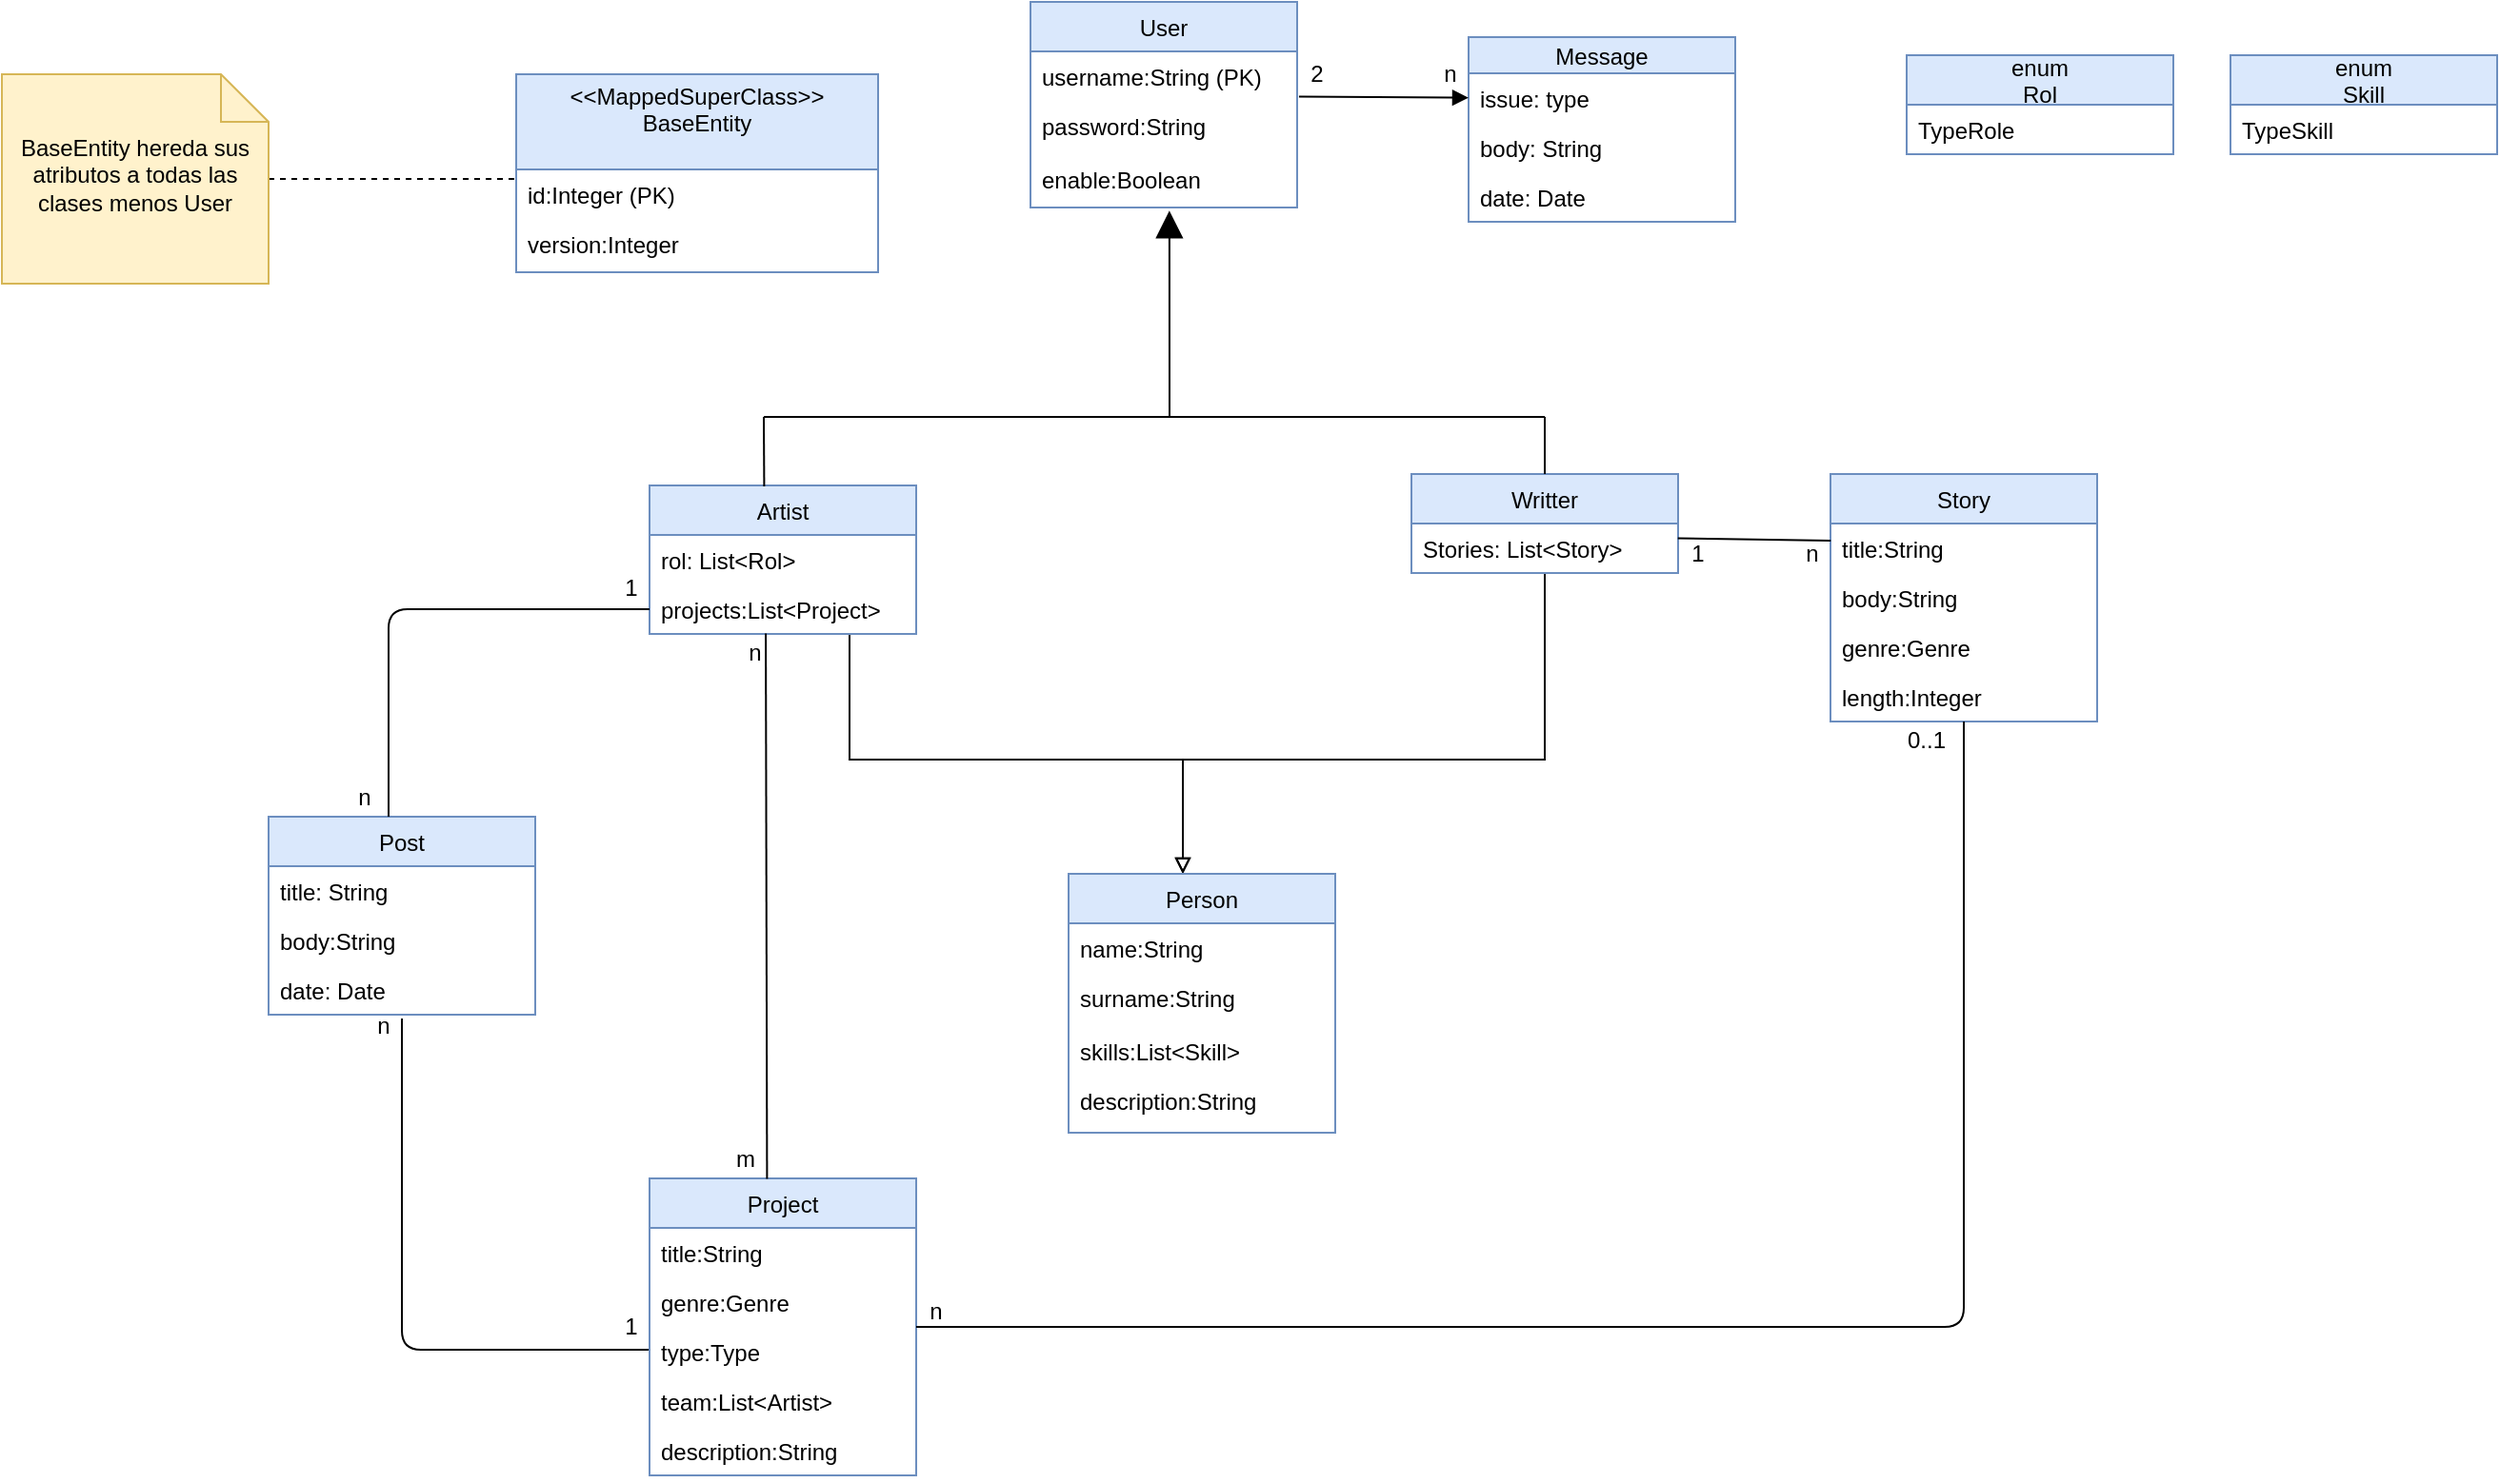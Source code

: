 <mxfile version="14.4.9" type="google"><diagram id="g9RNct3A-CO1TmuUB-4V" name="Page-1"><mxGraphModel dx="2249" dy="1960" grid="1" gridSize="10" guides="1" tooltips="1" connect="1" arrows="1" fold="1" page="1" pageScale="1" pageWidth="827" pageHeight="1169" math="0" shadow="0"><root><mxCell id="0"/><mxCell id="1" parent="0"/><mxCell id="zC1G8gcWcHQ0M2Gyg-IA-2" style="edgeStyle=orthogonalEdgeStyle;rounded=0;orthogonalLoop=1;jettySize=auto;html=1;exitX=0.75;exitY=1;exitDx=0;exitDy=0;endArrow=block;endFill=0;" edge="1" parent="1" source="8DeFCydH5sO8modfOmPT-1"><mxGeometry relative="1" as="geometry"><mxPoint x="360" y="440" as="targetPoint"/><Array as="points"><mxPoint x="185" y="380"/><mxPoint x="360" y="380"/></Array></mxGeometry></mxCell><mxCell id="8DeFCydH5sO8modfOmPT-1" value="Artist" style="swimlane;fontStyle=0;childLayout=stackLayout;horizontal=1;startSize=26;fillColor=#dae8fc;horizontalStack=0;resizeParent=1;resizeParentMax=0;resizeLast=0;collapsible=1;marginBottom=0;strokeColor=#6c8ebf;" parent="1" vertex="1"><mxGeometry x="80" y="236" width="140" height="78" as="geometry"/></mxCell><mxCell id="8DeFCydH5sO8modfOmPT-2" value="rol: List&lt;Rol&gt;" style="text;strokeColor=none;fillColor=none;align=left;verticalAlign=top;spacingLeft=4;spacingRight=4;overflow=hidden;rotatable=0;points=[[0,0.5],[1,0.5]];portConstraint=eastwest;" parent="8DeFCydH5sO8modfOmPT-1" vertex="1"><mxGeometry y="26" width="140" height="26" as="geometry"/></mxCell><mxCell id="n4XgBpLufGFBFIQjRYiG-10" value="projects:List&lt;Project&gt;" style="text;strokeColor=none;fillColor=none;align=left;verticalAlign=top;spacingLeft=4;spacingRight=4;overflow=hidden;rotatable=0;points=[[0,0.5],[1,0.5]];portConstraint=eastwest;" vertex="1" parent="8DeFCydH5sO8modfOmPT-1"><mxGeometry y="52" width="140" height="26" as="geometry"/></mxCell><mxCell id="zC1G8gcWcHQ0M2Gyg-IA-1" style="edgeStyle=orthogonalEdgeStyle;rounded=0;orthogonalLoop=1;jettySize=auto;html=1;exitX=0.5;exitY=1;exitDx=0;exitDy=0;endArrow=block;endFill=0;" edge="1" parent="1" source="8DeFCydH5sO8modfOmPT-9"><mxGeometry relative="1" as="geometry"><mxPoint x="360" y="440" as="targetPoint"/><Array as="points"><mxPoint x="550" y="380"/><mxPoint x="360" y="380"/></Array></mxGeometry></mxCell><mxCell id="8DeFCydH5sO8modfOmPT-9" value="Writter" style="swimlane;fontStyle=0;childLayout=stackLayout;horizontal=1;startSize=26;fillColor=#dae8fc;horizontalStack=0;resizeParent=1;resizeParentMax=0;resizeLast=0;collapsible=1;marginBottom=0;strokeColor=#6c8ebf;" parent="1" vertex="1"><mxGeometry x="480" y="230" width="140" height="52" as="geometry"/></mxCell><mxCell id="8DeFCydH5sO8modfOmPT-12" value="Stories: List&lt;Story&gt;&#xA;" style="text;strokeColor=none;fillColor=none;align=left;verticalAlign=top;spacingLeft=4;spacingRight=4;overflow=hidden;rotatable=0;points=[[0,0.5],[1,0.5]];portConstraint=eastwest;" parent="8DeFCydH5sO8modfOmPT-9" vertex="1"><mxGeometry y="26" width="140" height="26" as="geometry"/></mxCell><mxCell id="8DeFCydH5sO8modfOmPT-13" value="Message" style="swimlane;fontStyle=0;childLayout=stackLayout;horizontal=1;startSize=19;fillColor=#dae8fc;horizontalStack=0;resizeParent=1;resizeParentMax=0;resizeLast=0;collapsible=1;marginBottom=0;strokeColor=#6c8ebf;" parent="1" vertex="1"><mxGeometry x="510" y="0.5" width="140" height="97" as="geometry"/></mxCell><mxCell id="8DeFCydH5sO8modfOmPT-16" value="issue: type" style="text;strokeColor=none;fillColor=none;align=left;verticalAlign=top;spacingLeft=4;spacingRight=4;overflow=hidden;rotatable=0;points=[[0,0.5],[1,0.5]];portConstraint=eastwest;" parent="8DeFCydH5sO8modfOmPT-13" vertex="1"><mxGeometry y="19" width="140" height="26" as="geometry"/></mxCell><mxCell id="n4XgBpLufGFBFIQjRYiG-3" value="body: String" style="text;strokeColor=none;fillColor=none;align=left;verticalAlign=top;spacingLeft=4;spacingRight=4;overflow=hidden;rotatable=0;points=[[0,0.5],[1,0.5]];portConstraint=eastwest;" vertex="1" parent="8DeFCydH5sO8modfOmPT-13"><mxGeometry y="45" width="140" height="26" as="geometry"/></mxCell><mxCell id="zC1G8gcWcHQ0M2Gyg-IA-8" value="date: Date" style="text;strokeColor=none;fillColor=none;align=left;verticalAlign=top;spacingLeft=4;spacingRight=4;overflow=hidden;rotatable=0;points=[[0,0.5],[1,0.5]];portConstraint=eastwest;" vertex="1" parent="8DeFCydH5sO8modfOmPT-13"><mxGeometry y="71" width="140" height="26" as="geometry"/></mxCell><mxCell id="8DeFCydH5sO8modfOmPT-17" value="Post" style="swimlane;fontStyle=0;childLayout=stackLayout;horizontal=1;startSize=26;fillColor=#dae8fc;horizontalStack=0;resizeParent=1;resizeParentMax=0;resizeLast=0;collapsible=1;marginBottom=0;strokeColor=#6c8ebf;" parent="1" vertex="1"><mxGeometry x="-120" y="410" width="140" height="104" as="geometry"/></mxCell><mxCell id="8DeFCydH5sO8modfOmPT-18" value="title: String" style="text;strokeColor=none;fillColor=none;align=left;verticalAlign=top;spacingLeft=4;spacingRight=4;overflow=hidden;rotatable=0;points=[[0,0.5],[1,0.5]];portConstraint=eastwest;" parent="8DeFCydH5sO8modfOmPT-17" vertex="1"><mxGeometry y="26" width="140" height="26" as="geometry"/></mxCell><mxCell id="8DeFCydH5sO8modfOmPT-19" value="body:String" style="text;strokeColor=none;fillColor=none;align=left;verticalAlign=top;spacingLeft=4;spacingRight=4;overflow=hidden;rotatable=0;points=[[0,0.5],[1,0.5]];portConstraint=eastwest;" parent="8DeFCydH5sO8modfOmPT-17" vertex="1"><mxGeometry y="52" width="140" height="26" as="geometry"/></mxCell><mxCell id="8DeFCydH5sO8modfOmPT-20" value="date: Date" style="text;strokeColor=none;fillColor=none;align=left;verticalAlign=top;spacingLeft=4;spacingRight=4;overflow=hidden;rotatable=0;points=[[0,0.5],[1,0.5]];portConstraint=eastwest;" parent="8DeFCydH5sO8modfOmPT-17" vertex="1"><mxGeometry y="78" width="140" height="26" as="geometry"/></mxCell><mxCell id="8DeFCydH5sO8modfOmPT-25" value="Story" style="swimlane;fontStyle=0;childLayout=stackLayout;horizontal=1;startSize=26;fillColor=#dae8fc;horizontalStack=0;resizeParent=1;resizeParentMax=0;resizeLast=0;collapsible=1;marginBottom=0;strokeColor=#6c8ebf;" parent="1" vertex="1"><mxGeometry x="700" y="230" width="140" height="130" as="geometry"/></mxCell><mxCell id="8DeFCydH5sO8modfOmPT-26" value="title:String" style="text;strokeColor=none;fillColor=none;align=left;verticalAlign=top;spacingLeft=4;spacingRight=4;overflow=hidden;rotatable=0;points=[[0,0.5],[1,0.5]];portConstraint=eastwest;" parent="8DeFCydH5sO8modfOmPT-25" vertex="1"><mxGeometry y="26" width="140" height="26" as="geometry"/></mxCell><mxCell id="8DeFCydH5sO8modfOmPT-27" value="body:String" style="text;strokeColor=none;fillColor=none;align=left;verticalAlign=top;spacingLeft=4;spacingRight=4;overflow=hidden;rotatable=0;points=[[0,0.5],[1,0.5]];portConstraint=eastwest;" parent="8DeFCydH5sO8modfOmPT-25" vertex="1"><mxGeometry y="52" width="140" height="26" as="geometry"/></mxCell><mxCell id="8DeFCydH5sO8modfOmPT-28" value="genre:Genre" style="text;strokeColor=none;fillColor=none;align=left;verticalAlign=top;spacingLeft=4;spacingRight=4;overflow=hidden;rotatable=0;points=[[0,0.5],[1,0.5]];portConstraint=eastwest;" parent="8DeFCydH5sO8modfOmPT-25" vertex="1"><mxGeometry y="78" width="140" height="26" as="geometry"/></mxCell><mxCell id="8DeFCydH5sO8modfOmPT-74" value="length:Integer" style="text;strokeColor=none;fillColor=none;align=left;verticalAlign=top;spacingLeft=4;spacingRight=4;overflow=hidden;rotatable=0;points=[[0,0.5],[1,0.5]];portConstraint=eastwest;" parent="8DeFCydH5sO8modfOmPT-25" vertex="1"><mxGeometry y="104" width="140" height="26" as="geometry"/></mxCell><mxCell id="8DeFCydH5sO8modfOmPT-29" value="Person" style="swimlane;fontStyle=0;childLayout=stackLayout;horizontal=1;startSize=26;fillColor=#dae8fc;horizontalStack=0;resizeParent=1;resizeParentMax=0;resizeLast=0;collapsible=1;marginBottom=0;strokeColor=#6c8ebf;" parent="1" vertex="1"><mxGeometry x="300" y="440" width="140" height="136" as="geometry"/></mxCell><mxCell id="8DeFCydH5sO8modfOmPT-30" value="name:String " style="text;strokeColor=none;fillColor=none;align=left;verticalAlign=top;spacingLeft=4;spacingRight=4;overflow=hidden;rotatable=0;points=[[0,0.5],[1,0.5]];portConstraint=eastwest;" parent="8DeFCydH5sO8modfOmPT-29" vertex="1"><mxGeometry y="26" width="140" height="26" as="geometry"/></mxCell><mxCell id="8DeFCydH5sO8modfOmPT-31" value="surname:String" style="text;strokeColor=none;fillColor=none;align=left;verticalAlign=top;spacingLeft=4;spacingRight=4;overflow=hidden;rotatable=0;points=[[0,0.5],[1,0.5]];portConstraint=eastwest;" parent="8DeFCydH5sO8modfOmPT-29" vertex="1"><mxGeometry y="52" width="140" height="28" as="geometry"/></mxCell><mxCell id="lqViwAHw3V1tVFaYljie-1" value="skills:List&lt;Skill&gt;" style="text;strokeColor=none;fillColor=none;align=left;verticalAlign=top;spacingLeft=4;spacingRight=4;overflow=hidden;rotatable=0;points=[[0,0.5],[1,0.5]];portConstraint=eastwest;" parent="8DeFCydH5sO8modfOmPT-29" vertex="1"><mxGeometry y="80" width="140" height="26" as="geometry"/></mxCell><mxCell id="lqViwAHw3V1tVFaYljie-7" value="description:String" style="text;strokeColor=none;fillColor=none;align=left;verticalAlign=top;spacingLeft=4;spacingRight=4;overflow=hidden;rotatable=0;points=[[0,0.5],[1,0.5]];portConstraint=eastwest;" parent="8DeFCydH5sO8modfOmPT-29" vertex="1"><mxGeometry y="106" width="140" height="30" as="geometry"/></mxCell><mxCell id="8DeFCydH5sO8modfOmPT-33" value="" style="endArrow=block;endFill=1;endSize=12;html=1;entryX=0.521;entryY=1.06;entryDx=0;entryDy=0;entryPerimeter=0;" parent="1" target="lqViwAHw3V1tVFaYljie-15" edge="1"><mxGeometry width="160" relative="1" as="geometry"><mxPoint x="353" y="200" as="sourcePoint"/><mxPoint x="350" y="170" as="targetPoint"/><Array as="points"><mxPoint x="353" y="190"/></Array></mxGeometry></mxCell><mxCell id="8DeFCydH5sO8modfOmPT-34" value="" style="endArrow=none;html=1;" parent="1" edge="1"><mxGeometry width="50" height="50" relative="1" as="geometry"><mxPoint x="140" y="200" as="sourcePoint"/><mxPoint x="350" y="200" as="targetPoint"/><Array as="points"/></mxGeometry></mxCell><mxCell id="8DeFCydH5sO8modfOmPT-35" value="" style="endArrow=none;html=1;exitX=0.43;exitY=0.007;exitDx=0;exitDy=0;exitPerimeter=0;" parent="1" source="8DeFCydH5sO8modfOmPT-1" edge="1"><mxGeometry width="50" height="50" relative="1" as="geometry"><mxPoint x="90" y="190" as="sourcePoint"/><mxPoint x="140" y="200" as="targetPoint"/></mxGeometry></mxCell><mxCell id="8DeFCydH5sO8modfOmPT-38" value="" style="endArrow=none;html=1;" parent="1" edge="1"><mxGeometry width="50" height="50" relative="1" as="geometry"><mxPoint x="350" y="200" as="sourcePoint"/><mxPoint x="550" y="200" as="targetPoint"/></mxGeometry></mxCell><mxCell id="8DeFCydH5sO8modfOmPT-39" value="" style="endArrow=none;html=1;exitX=0.5;exitY=0;exitDx=0;exitDy=0;" parent="1" source="8DeFCydH5sO8modfOmPT-9" edge="1"><mxGeometry width="50" height="50" relative="1" as="geometry"><mxPoint x="520" y="220" as="sourcePoint"/><mxPoint x="550" y="200" as="targetPoint"/></mxGeometry></mxCell><mxCell id="8DeFCydH5sO8modfOmPT-40" value="" style="endArrow=none;html=1;exitX=0.999;exitY=0.3;exitDx=0;exitDy=0;entryX=0.001;entryY=0.346;entryDx=0;entryDy=0;exitPerimeter=0;entryPerimeter=0;" parent="1" source="8DeFCydH5sO8modfOmPT-12" target="8DeFCydH5sO8modfOmPT-26" edge="1"><mxGeometry width="50" height="50" relative="1" as="geometry"><mxPoint x="620" y="295" as="sourcePoint"/><mxPoint x="690" y="250" as="targetPoint"/></mxGeometry></mxCell><mxCell id="8DeFCydH5sO8modfOmPT-48" value="" style="endArrow=none;html=1;" parent="1" edge="1"><mxGeometry width="50" height="50" relative="1" as="geometry"><mxPoint x="80" y="690" as="sourcePoint"/><mxPoint x="-50" y="516" as="targetPoint"/><Array as="points"><mxPoint x="-50" y="690"/></Array></mxGeometry></mxCell><mxCell id="8DeFCydH5sO8modfOmPT-52" value="" style="endArrow=block;html=1;entryX=0;entryY=0.205;entryDx=0;entryDy=0;entryPerimeter=0;exitX=1.007;exitY=0.915;exitDx=0;exitDy=0;endFill=1;exitPerimeter=0;" parent="1" source="lqViwAHw3V1tVFaYljie-11" edge="1"><mxGeometry width="50" height="50" relative="1" as="geometry"><mxPoint x="450" y="72" as="sourcePoint"/><mxPoint x="510" y="32.33" as="targetPoint"/></mxGeometry></mxCell><mxCell id="8DeFCydH5sO8modfOmPT-53" value="Project" style="swimlane;fontStyle=0;childLayout=stackLayout;horizontal=1;startSize=26;fillColor=#dae8fc;horizontalStack=0;resizeParent=1;resizeParentMax=0;resizeLast=0;collapsible=1;marginBottom=0;strokeColor=#6c8ebf;" parent="1" vertex="1"><mxGeometry x="80" y="600" width="140" height="156" as="geometry"/></mxCell><mxCell id="8DeFCydH5sO8modfOmPT-54" value="title:String" style="text;strokeColor=none;fillColor=none;align=left;verticalAlign=top;spacingLeft=4;spacingRight=4;overflow=hidden;rotatable=0;points=[[0,0.5],[1,0.5]];portConstraint=eastwest;" parent="8DeFCydH5sO8modfOmPT-53" vertex="1"><mxGeometry y="26" width="140" height="26" as="geometry"/></mxCell><mxCell id="8DeFCydH5sO8modfOmPT-55" value="genre:Genre" style="text;strokeColor=none;fillColor=none;align=left;verticalAlign=top;spacingLeft=4;spacingRight=4;overflow=hidden;rotatable=0;points=[[0,0.5],[1,0.5]];portConstraint=eastwest;" parent="8DeFCydH5sO8modfOmPT-53" vertex="1"><mxGeometry y="52" width="140" height="26" as="geometry"/></mxCell><mxCell id="8DeFCydH5sO8modfOmPT-56" value="type:Type" style="text;strokeColor=none;fillColor=none;align=left;verticalAlign=top;spacingLeft=4;spacingRight=4;overflow=hidden;rotatable=0;points=[[0,0.5],[1,0.5]];portConstraint=eastwest;" parent="8DeFCydH5sO8modfOmPT-53" vertex="1"><mxGeometry y="78" width="140" height="52" as="geometry"/></mxCell><mxCell id="8DeFCydH5sO8modfOmPT-71" value="description:String" style="text;strokeColor=none;fillColor=none;align=left;verticalAlign=top;spacingLeft=4;spacingRight=4;overflow=hidden;rotatable=0;points=[[0,0.5],[1,0.5]];portConstraint=eastwest;" parent="8DeFCydH5sO8modfOmPT-53" vertex="1"><mxGeometry y="130" width="140" height="26" as="geometry"/></mxCell><mxCell id="8DeFCydH5sO8modfOmPT-57" value="" style="endArrow=none;html=1;entryX=0.436;entryY=0.992;entryDx=0;entryDy=0;entryPerimeter=0;exitX=0.89;exitY=1.01;exitDx=0;exitDy=0;exitPerimeter=0;" parent="1" source="n4XgBpLufGFBFIQjRYiG-9" edge="1"><mxGeometry width="50" height="50" relative="1" as="geometry"><mxPoint x="137" y="590" as="sourcePoint"/><mxPoint x="141.04" y="313.792" as="targetPoint"/></mxGeometry></mxCell><mxCell id="8DeFCydH5sO8modfOmPT-63" value="enum&#xA;Rol" style="swimlane;fontStyle=0;childLayout=stackLayout;horizontal=1;startSize=26;fillColor=#dae8fc;horizontalStack=0;resizeParent=1;resizeParentMax=0;resizeLast=0;collapsible=1;marginBottom=0;strokeColor=#6c8ebf;" parent="1" vertex="1"><mxGeometry x="740" y="10" width="140" height="52" as="geometry"/></mxCell><mxCell id="8DeFCydH5sO8modfOmPT-64" value="TypeRole" style="text;strokeColor=none;fillColor=none;align=left;verticalAlign=top;spacingLeft=4;spacingRight=4;overflow=hidden;rotatable=0;points=[[0,0.5],[1,0.5]];portConstraint=eastwest;" parent="8DeFCydH5sO8modfOmPT-63" vertex="1"><mxGeometry y="26" width="140" height="26" as="geometry"/></mxCell><mxCell id="8DeFCydH5sO8modfOmPT-70" value="team:List&lt;Artist&gt;" style="text;strokeColor=none;fillColor=none;align=left;verticalAlign=top;spacingLeft=4;spacingRight=4;overflow=hidden;rotatable=0;points=[[0,0.5],[1,0.5]];portConstraint=eastwest;" parent="1" vertex="1"><mxGeometry x="80" y="704" width="140" height="26" as="geometry"/></mxCell><mxCell id="lqViwAHw3V1tVFaYljie-3" value="enum&#xA;Skill" style="swimlane;fontStyle=0;childLayout=stackLayout;horizontal=1;startSize=26;fillColor=#dae8fc;horizontalStack=0;resizeParent=1;resizeParentMax=0;resizeLast=0;collapsible=1;marginBottom=0;strokeColor=#6c8ebf;" parent="1" vertex="1"><mxGeometry x="910" y="10" width="140" height="52" as="geometry"/></mxCell><mxCell id="lqViwAHw3V1tVFaYljie-4" value="TypeSkill" style="text;strokeColor=none;fillColor=none;align=left;verticalAlign=top;spacingLeft=4;spacingRight=4;overflow=hidden;rotatable=0;points=[[0,0.5],[1,0.5]];portConstraint=eastwest;" parent="lqViwAHw3V1tVFaYljie-3" vertex="1"><mxGeometry y="26" width="140" height="26" as="geometry"/></mxCell><mxCell id="lqViwAHw3V1tVFaYljie-8" value="" style="endArrow=none;html=1;entryX=0;entryY=0.5;entryDx=0;entryDy=0;exitX=0.45;exitY=0;exitDx=0;exitDy=0;exitPerimeter=0;" parent="1" source="8DeFCydH5sO8modfOmPT-17" edge="1"><mxGeometry width="50" height="50" relative="1" as="geometry"><mxPoint x="-57" y="400" as="sourcePoint"/><mxPoint x="80" y="301" as="targetPoint"/><Array as="points"><mxPoint x="-57" y="301"/></Array></mxGeometry></mxCell><mxCell id="lqViwAHw3V1tVFaYljie-10" value="User" style="swimlane;fontStyle=0;childLayout=stackLayout;horizontal=1;startSize=26;fillColor=#dae8fc;horizontalStack=0;resizeParent=1;resizeParentMax=0;resizeLast=0;collapsible=1;marginBottom=0;strokeColor=#6c8ebf;" parent="1" vertex="1"><mxGeometry x="280" y="-18" width="140" height="108" as="geometry"/></mxCell><mxCell id="lqViwAHw3V1tVFaYljie-11" value="username:String (PK)" style="text;strokeColor=none;fillColor=none;align=left;verticalAlign=top;spacingLeft=4;spacingRight=4;overflow=hidden;rotatable=0;points=[[0,0.5],[1,0.5]];portConstraint=eastwest;" parent="lqViwAHw3V1tVFaYljie-10" vertex="1"><mxGeometry y="26" width="140" height="26" as="geometry"/></mxCell><mxCell id="lqViwAHw3V1tVFaYljie-12" value="password:String" style="text;strokeColor=none;fillColor=none;align=left;verticalAlign=top;spacingLeft=4;spacingRight=4;overflow=hidden;rotatable=0;points=[[0,0.5],[1,0.5]];portConstraint=eastwest;" parent="lqViwAHw3V1tVFaYljie-10" vertex="1"><mxGeometry y="52" width="140" height="28" as="geometry"/></mxCell><mxCell id="lqViwAHw3V1tVFaYljie-15" value="enable:Boolean" style="text;strokeColor=none;fillColor=none;align=left;verticalAlign=top;spacingLeft=4;spacingRight=4;overflow=hidden;rotatable=0;points=[[0,0.5],[1,0.5]];portConstraint=eastwest;" parent="lqViwAHw3V1tVFaYljie-10" vertex="1"><mxGeometry y="80" width="140" height="28" as="geometry"/></mxCell><mxCell id="lqViwAHw3V1tVFaYljie-16" value="1" style="text;html=1;align=center;verticalAlign=middle;resizable=0;points=[];autosize=1;" parent="1" vertex="1"><mxGeometry x="620" y="262" width="20" height="20" as="geometry"/></mxCell><mxCell id="lqViwAHw3V1tVFaYljie-17" value="n" style="text;html=1;align=center;verticalAlign=middle;resizable=0;points=[];autosize=1;" parent="1" vertex="1"><mxGeometry x="680" y="262" width="20" height="20" as="geometry"/></mxCell><mxCell id="n4XgBpLufGFBFIQjRYiG-1" value="0..1" style="text;html=1;align=center;verticalAlign=middle;resizable=0;points=[];autosize=1;" vertex="1" parent="1"><mxGeometry x="730" y="360" width="40" height="20" as="geometry"/></mxCell><mxCell id="n4XgBpLufGFBFIQjRYiG-2" value="" style="endArrow=none;html=1;entryX=0.5;entryY=1;entryDx=0;entryDy=0;exitX=1;exitY=0.5;exitDx=0;exitDy=0;" edge="1" parent="1" source="8DeFCydH5sO8modfOmPT-53" target="8DeFCydH5sO8modfOmPT-25"><mxGeometry width="50" height="50" relative="1" as="geometry"><mxPoint x="220" y="678" as="sourcePoint"/><mxPoint x="762.44" y="360.988" as="targetPoint"/><Array as="points"><mxPoint x="770" y="678"/></Array></mxGeometry></mxCell><mxCell id="zC1G8gcWcHQ0M2Gyg-IA-4" value="n" style="text;html=1;align=center;verticalAlign=middle;resizable=0;points=[];autosize=1;" vertex="1" parent="1"><mxGeometry x="490" y="10" width="20" height="20" as="geometry"/></mxCell><mxCell id="zC1G8gcWcHQ0M2Gyg-IA-5" value="2" style="text;html=1;align=center;verticalAlign=middle;resizable=0;points=[];autosize=1;" vertex="1" parent="1"><mxGeometry x="420" y="10" width="20" height="20" as="geometry"/></mxCell><mxCell id="zC1G8gcWcHQ0M2Gyg-IA-6" value="n" style="text;html=1;align=center;verticalAlign=middle;resizable=0;points=[];autosize=1;" vertex="1" parent="1"><mxGeometry x="220" y="660" width="20" height="20" as="geometry"/></mxCell><mxCell id="n4XgBpLufGFBFIQjRYiG-4" value="1" style="text;html=1;align=center;verticalAlign=middle;resizable=0;points=[];autosize=1;" vertex="1" parent="1"><mxGeometry x="60" y="280" width="20" height="20" as="geometry"/></mxCell><mxCell id="n4XgBpLufGFBFIQjRYiG-5" value="n" style="text;html=1;align=center;verticalAlign=middle;resizable=0;points=[];autosize=1;" vertex="1" parent="1"><mxGeometry x="-80" y="390" width="20" height="20" as="geometry"/></mxCell><mxCell id="n4XgBpLufGFBFIQjRYiG-6" value="n" style="text;html=1;align=center;verticalAlign=middle;resizable=0;points=[];autosize=1;" vertex="1" parent="1"><mxGeometry x="-70" y="510" width="20" height="20" as="geometry"/></mxCell><mxCell id="n4XgBpLufGFBFIQjRYiG-7" value="1" style="text;html=1;align=center;verticalAlign=middle;resizable=0;points=[];autosize=1;" vertex="1" parent="1"><mxGeometry x="60" y="668" width="20" height="20" as="geometry"/></mxCell><mxCell id="n4XgBpLufGFBFIQjRYiG-8" value="n" style="text;html=1;align=center;verticalAlign=middle;resizable=0;points=[];autosize=1;" vertex="1" parent="1"><mxGeometry x="125" y="314" width="20" height="20" as="geometry"/></mxCell><mxCell id="n4XgBpLufGFBFIQjRYiG-9" value="m" style="text;html=1;align=center;verticalAlign=middle;resizable=0;points=[];autosize=1;" vertex="1" parent="1"><mxGeometry x="115" y="580" width="30" height="20" as="geometry"/></mxCell><mxCell id="zC1G8gcWcHQ0M2Gyg-IA-9" value="&lt;&lt;MappedSuperClass&gt;&gt;&#xA;BaseEntity&#xA;" style="swimlane;fontStyle=0;childLayout=stackLayout;horizontal=1;startSize=50;fillColor=#dae8fc;horizontalStack=0;resizeParent=1;resizeParentMax=0;resizeLast=0;collapsible=1;marginBottom=0;strokeColor=#6c8ebf;" vertex="1" parent="1"><mxGeometry x="10" y="20" width="190" height="104" as="geometry"/></mxCell><mxCell id="zC1G8gcWcHQ0M2Gyg-IA-10" value="id:Integer (PK)" style="text;strokeColor=none;fillColor=none;align=left;verticalAlign=top;spacingLeft=4;spacingRight=4;overflow=hidden;rotatable=0;points=[[0,0.5],[1,0.5]];portConstraint=eastwest;" vertex="1" parent="zC1G8gcWcHQ0M2Gyg-IA-9"><mxGeometry y="50" width="190" height="26" as="geometry"/></mxCell><mxCell id="zC1G8gcWcHQ0M2Gyg-IA-11" value="version:Integer " style="text;strokeColor=none;fillColor=none;align=left;verticalAlign=top;spacingLeft=4;spacingRight=4;overflow=hidden;rotatable=0;points=[[0,0.5],[1,0.5]];portConstraint=eastwest;" vertex="1" parent="zC1G8gcWcHQ0M2Gyg-IA-9"><mxGeometry y="76" width="190" height="28" as="geometry"/></mxCell><mxCell id="zC1G8gcWcHQ0M2Gyg-IA-14" style="edgeStyle=orthogonalEdgeStyle;rounded=0;orthogonalLoop=1;jettySize=auto;html=1;entryX=0.005;entryY=0.192;entryDx=0;entryDy=0;endArrow=none;endFill=0;dashed=1;entryPerimeter=0;" edge="1" parent="1" source="zC1G8gcWcHQ0M2Gyg-IA-13" target="zC1G8gcWcHQ0M2Gyg-IA-10"><mxGeometry relative="1" as="geometry"/></mxCell><mxCell id="zC1G8gcWcHQ0M2Gyg-IA-13" value="BaseEntity hereda sus atributos a todas las clases menos User" style="shape=note2;boundedLbl=1;whiteSpace=wrap;html=1;size=25;verticalAlign=top;align=center;fillColor=#fff2cc;strokeColor=#d6b656;" vertex="1" parent="1"><mxGeometry x="-260" y="20" width="140" height="110" as="geometry"/></mxCell></root></mxGraphModel></diagram></mxfile>